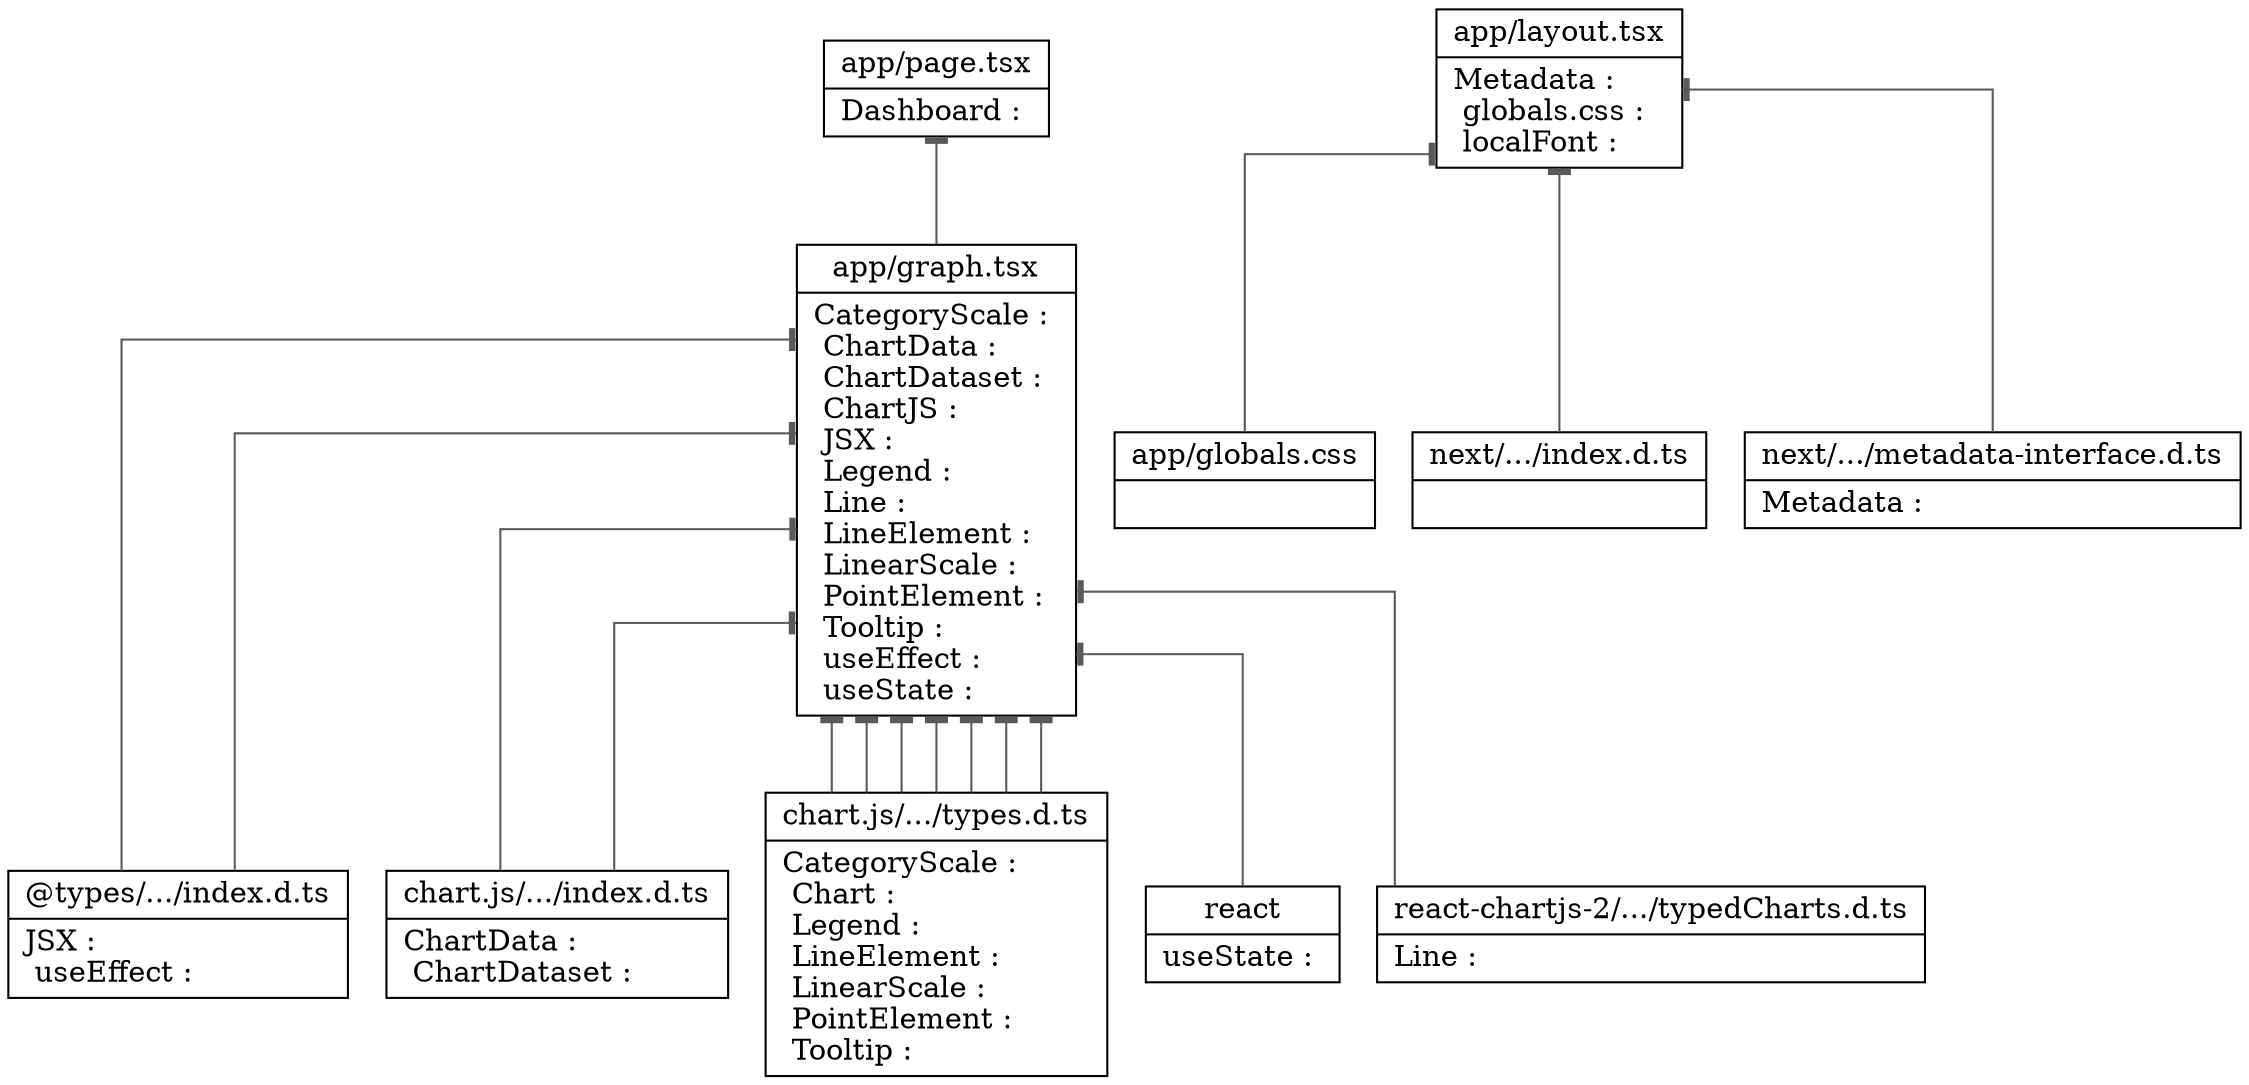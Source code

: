 digraph "app" {

splines  = ortho;
fontname = "Inconsolata";

node [colorscheme = ylgnbu4];
edge [colorscheme = dark28, dir = both];

"@types/.../index.d.ts"                [shape = record, label = "{ @types/.../index.d.ts |  JSX : \l  useEffect : \l }"];
"app/globals.css"                      [shape = record, label = "{ app/globals.css |  }"];
"app/graph.tsx"                        [shape = record, label = "{ app/graph.tsx |  CategoryScale : \l  ChartData : \l  ChartDataset : \l  ChartJS : \l  JSX : \l  Legend : \l  Line : \l  LineElement : \l  LinearScale : \l  PointElement : \l  Tooltip : \l  useEffect : \l  useState : \l }"];
"app/layout.tsx"                       [shape = record, label = "{ app/layout.tsx |  Metadata : \l  globals.css : \l  localFont : \l }"];
"app/page.tsx"                         [shape = record, label = "{ app/page.tsx |  Dashboard : \l }"];
"chart.js/.../index.d.ts"              [shape = record, label = "{ chart.js/.../index.d.ts |  ChartData : \l  ChartDataset : \l }"];
"chart.js/.../types.d.ts"              [shape = record, label = "{ chart.js/.../types.d.ts |  CategoryScale : \l  Chart : \l  Legend : \l  LineElement : \l  LinearScale : \l  PointElement : \l  Tooltip : \l }"];
"next/.../index.d.ts"                  [shape = record, label = "{ next/.../index.d.ts |  }"];
"next/.../metadata-interface.d.ts"     [shape = record, label = "{ next/.../metadata-interface.d.ts |  Metadata : \l }"];
react                                  [shape = record, label = "{ react |  useState : \l }"];
"react-chartjs-2/.../typedCharts.d.ts" [shape = record, label = "{ react-chartjs-2/.../typedCharts.d.ts |  Line : \l }"];

"app/graph.tsx"                        -> "@types/.../index.d.ts"                [color = "#595959", style = solid , arrowtail = tee     , arrowhead = none    , taillabel = "", label = "", headlabel = ""];
"app/graph.tsx"                        -> "@types/.../index.d.ts"                [color = "#595959", style = solid , arrowtail = tee     , arrowhead = none    , taillabel = "", label = "", headlabel = ""];
"app/graph.tsx"                        -> "chart.js/.../index.d.ts"              [color = "#595959", style = solid , arrowtail = tee     , arrowhead = none    , taillabel = "", label = "", headlabel = ""];
"app/graph.tsx"                        -> "chart.js/.../index.d.ts"              [color = "#595959", style = solid , arrowtail = tee     , arrowhead = none    , taillabel = "", label = "", headlabel = ""];
"app/graph.tsx"                        -> "chart.js/.../types.d.ts"              [color = "#595959", style = solid , arrowtail = tee     , arrowhead = none    , taillabel = "", label = "", headlabel = ""];
"app/graph.tsx"                        -> "chart.js/.../types.d.ts"              [color = "#595959", style = solid , arrowtail = tee     , arrowhead = none    , taillabel = "", label = "", headlabel = ""];
"app/graph.tsx"                        -> "chart.js/.../types.d.ts"              [color = "#595959", style = solid , arrowtail = tee     , arrowhead = none    , taillabel = "", label = "", headlabel = ""];
"app/graph.tsx"                        -> "chart.js/.../types.d.ts"              [color = "#595959", style = solid , arrowtail = tee     , arrowhead = none    , taillabel = "", label = "", headlabel = ""];
"app/graph.tsx"                        -> "chart.js/.../types.d.ts"              [color = "#595959", style = solid , arrowtail = tee     , arrowhead = none    , taillabel = "", label = "", headlabel = ""];
"app/graph.tsx"                        -> "chart.js/.../types.d.ts"              [color = "#595959", style = solid , arrowtail = tee     , arrowhead = none    , taillabel = "", label = "", headlabel = ""];
"app/graph.tsx"                        -> "chart.js/.../types.d.ts"              [color = "#595959", style = solid , arrowtail = tee     , arrowhead = none    , taillabel = "", label = "", headlabel = ""];
"app/graph.tsx"                        -> react                                  [color = "#595959", style = solid , arrowtail = tee     , arrowhead = none    , taillabel = "", label = "", headlabel = ""];
"app/graph.tsx"                        -> "react-chartjs-2/.../typedCharts.d.ts" [color = "#595959", style = solid , arrowtail = tee     , arrowhead = none    , taillabel = "", label = "", headlabel = ""];
"app/layout.tsx"                       -> "app/globals.css"                      [color = "#595959", style = solid , arrowtail = tee     , arrowhead = none    , taillabel = "", label = "", headlabel = ""];
"app/layout.tsx"                       -> "next/.../index.d.ts"                  [color = "#595959", style = solid , arrowtail = tee     , arrowhead = none    , taillabel = "", label = "", headlabel = ""];
"app/layout.tsx"                       -> "next/.../metadata-interface.d.ts"     [color = "#595959", style = solid , arrowtail = tee     , arrowhead = none    , taillabel = "", label = "", headlabel = ""];
"app/page.tsx"                         -> "app/graph.tsx"                        [color = "#595959", style = solid , arrowtail = tee     , arrowhead = none    , taillabel = "", label = "", headlabel = ""];

}
